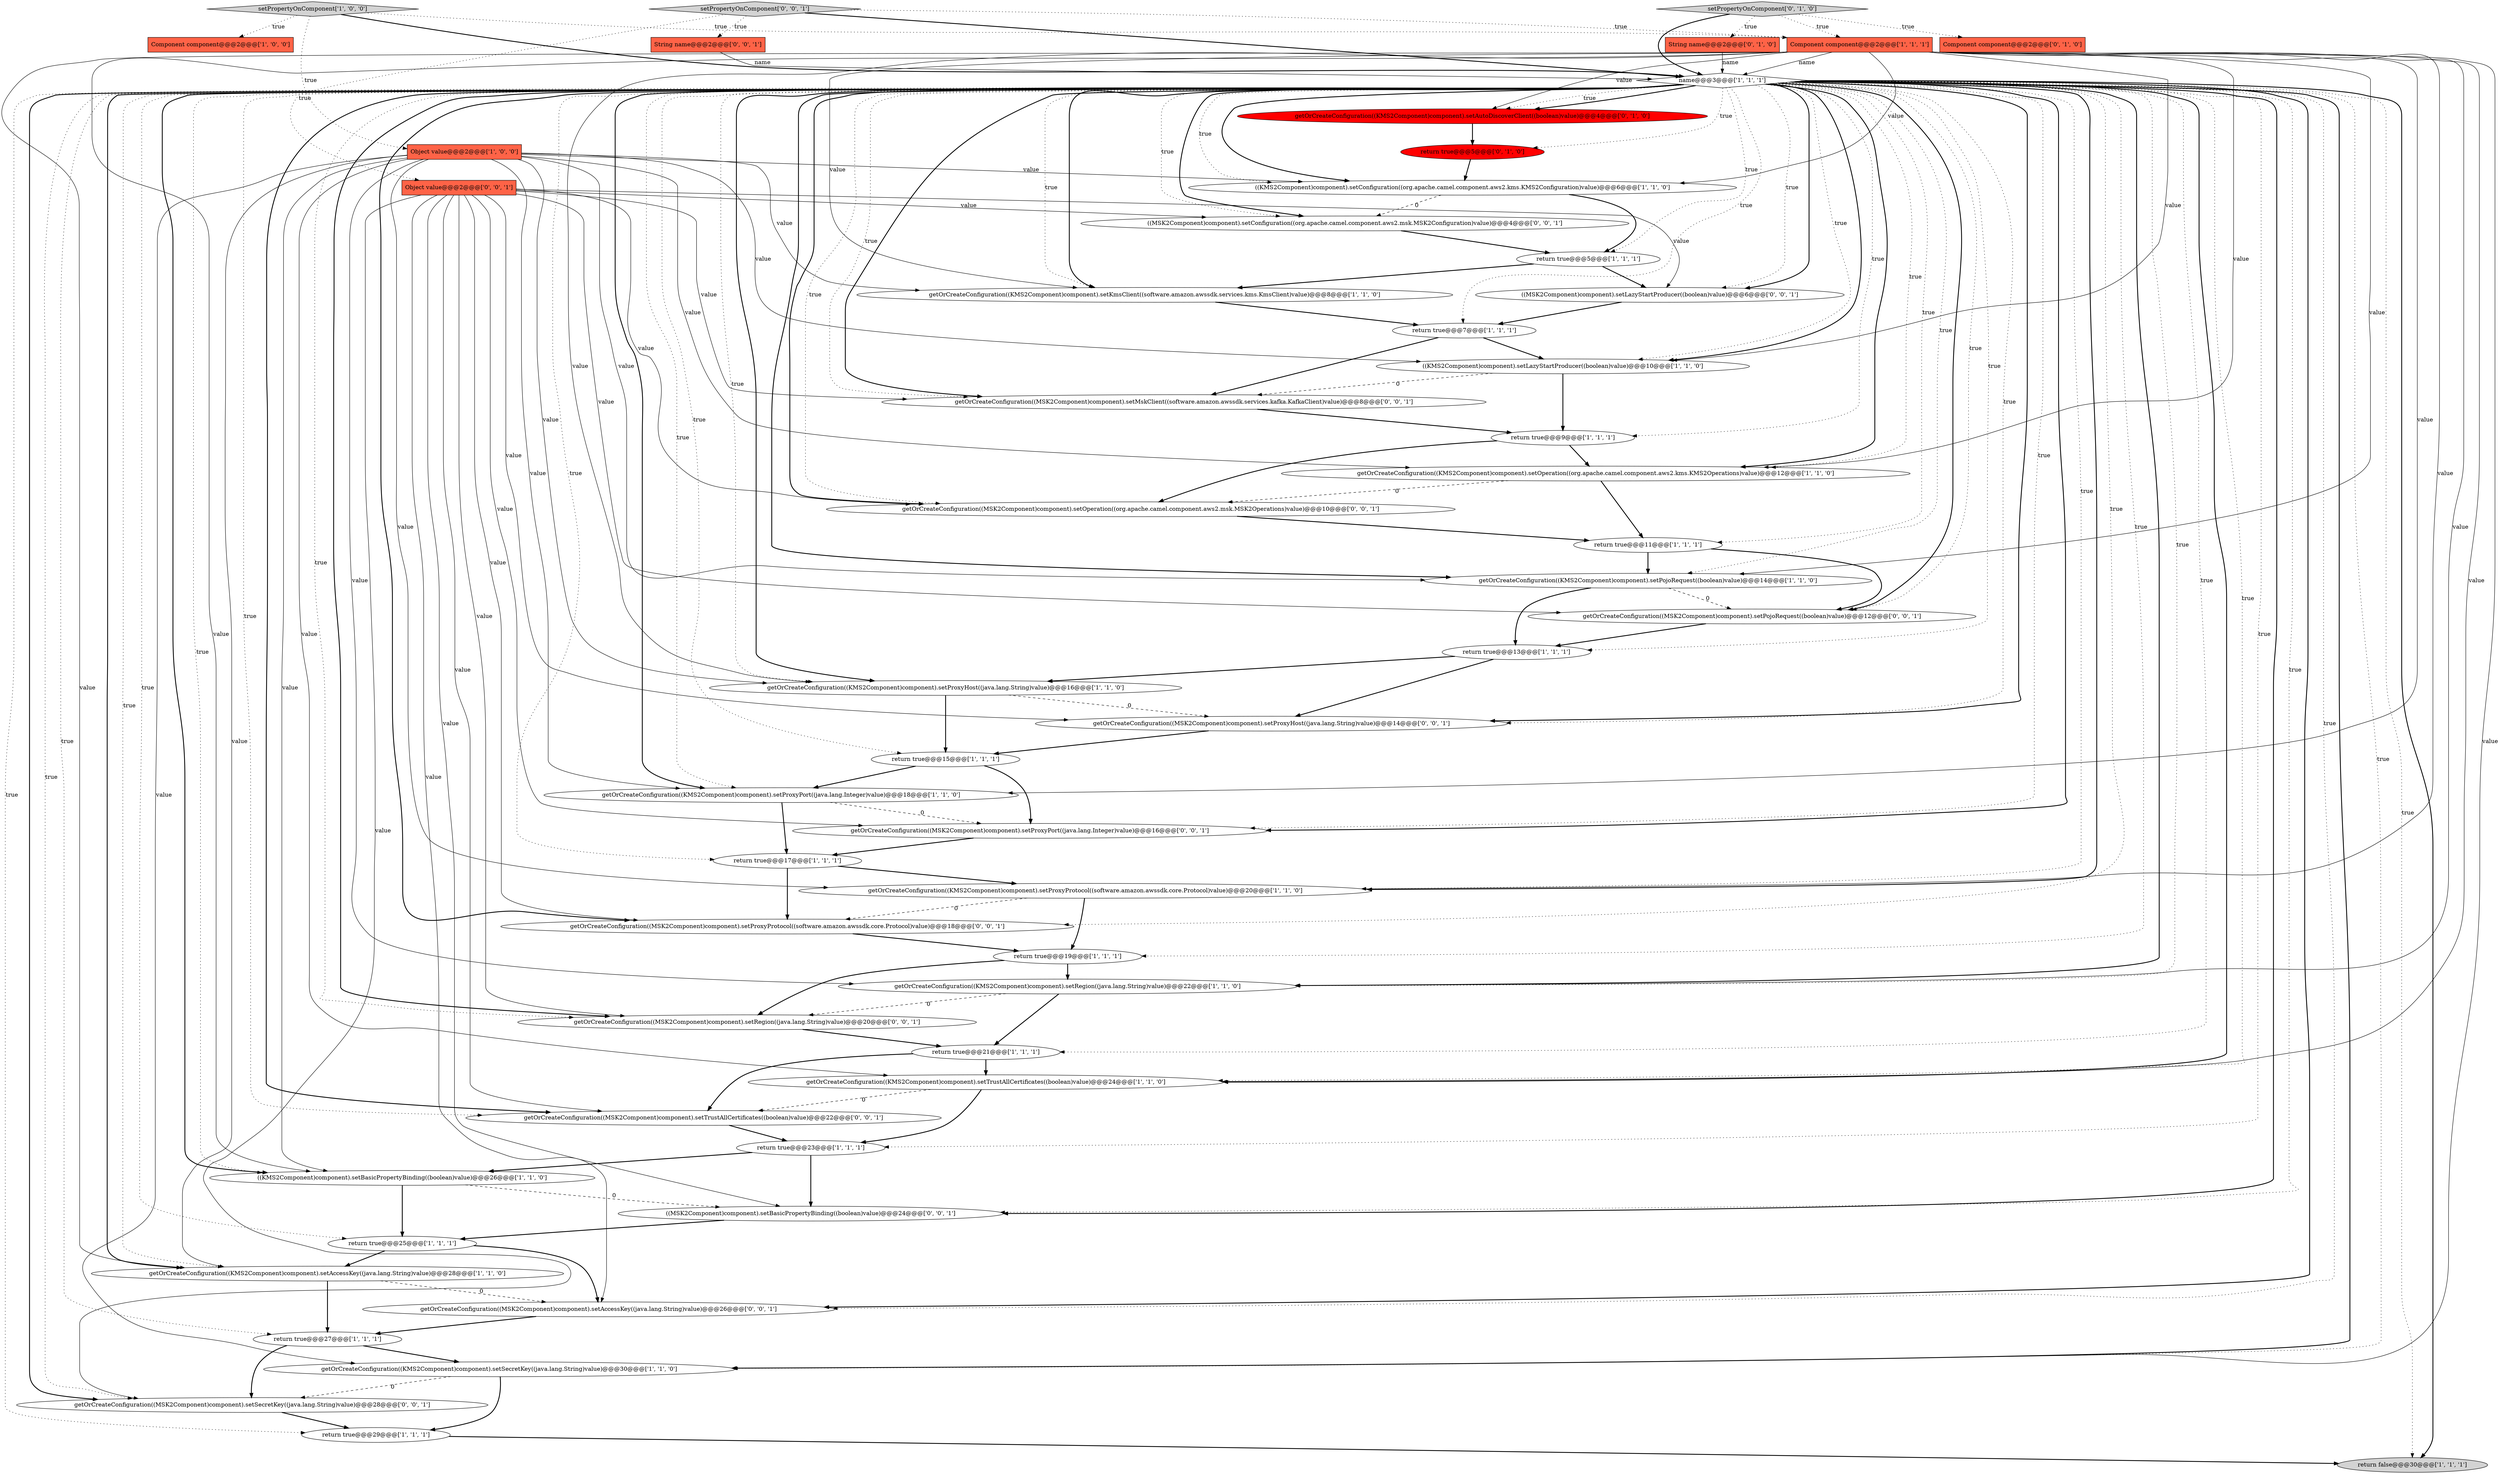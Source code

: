 digraph {
25 [style = filled, label = "getOrCreateConfiguration((KMS2Component)component).setProxyProtocol((software.amazon.awssdk.core.Protocol)value)@@@20@@@['1', '1', '0']", fillcolor = white, shape = ellipse image = "AAA0AAABBB1BBB"];
22 [style = filled, label = "setPropertyOnComponent['1', '0', '0']", fillcolor = lightgray, shape = diamond image = "AAA0AAABBB1BBB"];
18 [style = filled, label = "return true@@@21@@@['1', '1', '1']", fillcolor = white, shape = ellipse image = "AAA0AAABBB1BBB"];
24 [style = filled, label = "((KMS2Component)component).setLazyStartProducer((boolean)value)@@@10@@@['1', '1', '0']", fillcolor = white, shape = ellipse image = "AAA0AAABBB1BBB"];
8 [style = filled, label = "Component component@@@2@@@['1', '0', '0']", fillcolor = tomato, shape = box image = "AAA0AAABBB1BBB"];
49 [style = filled, label = "((MSK2Component)component).setBasicPropertyBinding((boolean)value)@@@24@@@['0', '0', '1']", fillcolor = white, shape = ellipse image = "AAA0AAABBB3BBB"];
42 [style = filled, label = "getOrCreateConfiguration((MSK2Component)component).setOperation((org.apache.camel.component.aws2.msk.MSK2Operations)value)@@@10@@@['0', '0', '1']", fillcolor = white, shape = ellipse image = "AAA0AAABBB3BBB"];
43 [style = filled, label = "getOrCreateConfiguration((MSK2Component)component).setTrustAllCertificates((boolean)value)@@@22@@@['0', '0', '1']", fillcolor = white, shape = ellipse image = "AAA0AAABBB3BBB"];
28 [style = filled, label = "Component component@@@2@@@['1', '1', '1']", fillcolor = tomato, shape = box image = "AAA0AAABBB1BBB"];
44 [style = filled, label = "((MSK2Component)component).setLazyStartProducer((boolean)value)@@@6@@@['0', '0', '1']", fillcolor = white, shape = ellipse image = "AAA0AAABBB3BBB"];
11 [style = filled, label = "return true@@@9@@@['1', '1', '1']", fillcolor = white, shape = ellipse image = "AAA0AAABBB1BBB"];
48 [style = filled, label = "getOrCreateConfiguration((MSK2Component)component).setSecretKey((java.lang.String)value)@@@28@@@['0', '0', '1']", fillcolor = white, shape = ellipse image = "AAA0AAABBB3BBB"];
32 [style = filled, label = "Component component@@@2@@@['0', '1', '0']", fillcolor = tomato, shape = box image = "AAA0AAABBB2BBB"];
0 [style = filled, label = "getOrCreateConfiguration((KMS2Component)component).setProxyHost((java.lang.String)value)@@@16@@@['1', '1', '0']", fillcolor = white, shape = ellipse image = "AAA0AAABBB1BBB"];
21 [style = filled, label = "return true@@@11@@@['1', '1', '1']", fillcolor = white, shape = ellipse image = "AAA0AAABBB1BBB"];
9 [style = filled, label = "getOrCreateConfiguration((KMS2Component)component).setProxyPort((java.lang.Integer)value)@@@18@@@['1', '1', '0']", fillcolor = white, shape = ellipse image = "AAA0AAABBB1BBB"];
5 [style = filled, label = "return true@@@17@@@['1', '1', '1']", fillcolor = white, shape = ellipse image = "AAA0AAABBB1BBB"];
45 [style = filled, label = "getOrCreateConfiguration((MSK2Component)component).setMskClient((software.amazon.awssdk.services.kafka.KafkaClient)value)@@@8@@@['0', '0', '1']", fillcolor = white, shape = ellipse image = "AAA0AAABBB3BBB"];
40 [style = filled, label = "getOrCreateConfiguration((MSK2Component)component).setProxyHost((java.lang.String)value)@@@14@@@['0', '0', '1']", fillcolor = white, shape = ellipse image = "AAA0AAABBB3BBB"];
4 [style = filled, label = "getOrCreateConfiguration((KMS2Component)component).setOperation((org.apache.camel.component.aws2.kms.KMS2Operations)value)@@@12@@@['1', '1', '0']", fillcolor = white, shape = ellipse image = "AAA0AAABBB1BBB"];
10 [style = filled, label = "return true@@@27@@@['1', '1', '1']", fillcolor = white, shape = ellipse image = "AAA0AAABBB1BBB"];
52 [style = filled, label = "getOrCreateConfiguration((MSK2Component)component).setProxyProtocol((software.amazon.awssdk.core.Protocol)value)@@@18@@@['0', '0', '1']", fillcolor = white, shape = ellipse image = "AAA0AAABBB3BBB"];
17 [style = filled, label = "getOrCreateConfiguration((KMS2Component)component).setTrustAllCertificates((boolean)value)@@@24@@@['1', '1', '0']", fillcolor = white, shape = ellipse image = "AAA0AAABBB1BBB"];
26 [style = filled, label = "getOrCreateConfiguration((KMS2Component)component).setRegion((java.lang.String)value)@@@22@@@['1', '1', '0']", fillcolor = white, shape = ellipse image = "AAA0AAABBB1BBB"];
37 [style = filled, label = "String name@@@2@@@['0', '0', '1']", fillcolor = tomato, shape = box image = "AAA0AAABBB3BBB"];
47 [style = filled, label = "((MSK2Component)component).setConfiguration((org.apache.camel.component.aws2.msk.MSK2Configuration)value)@@@4@@@['0', '0', '1']", fillcolor = white, shape = ellipse image = "AAA0AAABBB3BBB"];
27 [style = filled, label = "getOrCreateConfiguration((KMS2Component)component).setKmsClient((software.amazon.awssdk.services.kms.KmsClient)value)@@@8@@@['1', '1', '0']", fillcolor = white, shape = ellipse image = "AAA0AAABBB1BBB"];
50 [style = filled, label = "getOrCreateConfiguration((MSK2Component)component).setRegion((java.lang.String)value)@@@20@@@['0', '0', '1']", fillcolor = white, shape = ellipse image = "AAA0AAABBB3BBB"];
14 [style = filled, label = "return true@@@13@@@['1', '1', '1']", fillcolor = white, shape = ellipse image = "AAA0AAABBB1BBB"];
1 [style = filled, label = "name@@@3@@@['1', '1', '1']", fillcolor = white, shape = diamond image = "AAA0AAABBB1BBB"];
15 [style = filled, label = "return true@@@29@@@['1', '1', '1']", fillcolor = white, shape = ellipse image = "AAA0AAABBB1BBB"];
46 [style = filled, label = "Object value@@@2@@@['0', '0', '1']", fillcolor = tomato, shape = box image = "AAA0AAABBB3BBB"];
19 [style = filled, label = "return true@@@19@@@['1', '1', '1']", fillcolor = white, shape = ellipse image = "AAA0AAABBB1BBB"];
13 [style = filled, label = "return true@@@23@@@['1', '1', '1']", fillcolor = white, shape = ellipse image = "AAA0AAABBB1BBB"];
30 [style = filled, label = "return true@@@15@@@['1', '1', '1']", fillcolor = white, shape = ellipse image = "AAA0AAABBB1BBB"];
36 [style = filled, label = "return true@@@5@@@['0', '1', '0']", fillcolor = red, shape = ellipse image = "AAA1AAABBB2BBB"];
35 [style = filled, label = "getOrCreateConfiguration((KMS2Component)component).setAutoDiscoverClient((boolean)value)@@@4@@@['0', '1', '0']", fillcolor = red, shape = ellipse image = "AAA1AAABBB2BBB"];
29 [style = filled, label = "getOrCreateConfiguration((KMS2Component)component).setSecretKey((java.lang.String)value)@@@30@@@['1', '1', '0']", fillcolor = white, shape = ellipse image = "AAA0AAABBB1BBB"];
20 [style = filled, label = "((KMS2Component)component).setBasicPropertyBinding((boolean)value)@@@26@@@['1', '1', '0']", fillcolor = white, shape = ellipse image = "AAA0AAABBB1BBB"];
12 [style = filled, label = "return true@@@7@@@['1', '1', '1']", fillcolor = white, shape = ellipse image = "AAA0AAABBB1BBB"];
3 [style = filled, label = "return true@@@25@@@['1', '1', '1']", fillcolor = white, shape = ellipse image = "AAA0AAABBB1BBB"];
23 [style = filled, label = "Object value@@@2@@@['1', '0', '0']", fillcolor = tomato, shape = box image = "AAA0AAABBB1BBB"];
41 [style = filled, label = "setPropertyOnComponent['0', '0', '1']", fillcolor = lightgray, shape = diamond image = "AAA0AAABBB3BBB"];
33 [style = filled, label = "setPropertyOnComponent['0', '1', '0']", fillcolor = lightgray, shape = diamond image = "AAA0AAABBB2BBB"];
51 [style = filled, label = "getOrCreateConfiguration((MSK2Component)component).setAccessKey((java.lang.String)value)@@@26@@@['0', '0', '1']", fillcolor = white, shape = ellipse image = "AAA0AAABBB3BBB"];
16 [style = filled, label = "getOrCreateConfiguration((KMS2Component)component).setAccessKey((java.lang.String)value)@@@28@@@['1', '1', '0']", fillcolor = white, shape = ellipse image = "AAA0AAABBB1BBB"];
34 [style = filled, label = "String name@@@2@@@['0', '1', '0']", fillcolor = tomato, shape = box image = "AAA0AAABBB2BBB"];
31 [style = filled, label = "((KMS2Component)component).setConfiguration((org.apache.camel.component.aws2.kms.KMS2Configuration)value)@@@6@@@['1', '1', '0']", fillcolor = white, shape = ellipse image = "AAA0AAABBB1BBB"];
39 [style = filled, label = "getOrCreateConfiguration((MSK2Component)component).setProxyPort((java.lang.Integer)value)@@@16@@@['0', '0', '1']", fillcolor = white, shape = ellipse image = "AAA0AAABBB3BBB"];
38 [style = filled, label = "getOrCreateConfiguration((MSK2Component)component).setPojoRequest((boolean)value)@@@12@@@['0', '0', '1']", fillcolor = white, shape = ellipse image = "AAA0AAABBB3BBB"];
2 [style = filled, label = "getOrCreateConfiguration((KMS2Component)component).setPojoRequest((boolean)value)@@@14@@@['1', '1', '0']", fillcolor = white, shape = ellipse image = "AAA0AAABBB1BBB"];
7 [style = filled, label = "return true@@@5@@@['1', '1', '1']", fillcolor = white, shape = ellipse image = "AAA0AAABBB1BBB"];
6 [style = filled, label = "return false@@@30@@@['1', '1', '1']", fillcolor = lightgray, shape = ellipse image = "AAA0AAABBB1BBB"];
9->39 [style = dashed, label="0"];
0->30 [style = bold, label=""];
1->39 [style = dotted, label="true"];
29->15 [style = bold, label=""];
12->45 [style = bold, label=""];
47->7 [style = bold, label=""];
33->28 [style = dotted, label="true"];
1->27 [style = bold, label=""];
1->31 [style = dotted, label="true"];
1->21 [style = dotted, label="true"];
1->20 [style = bold, label=""];
28->29 [style = solid, label="value"];
13->49 [style = bold, label=""];
3->16 [style = bold, label=""];
51->10 [style = bold, label=""];
23->4 [style = solid, label="value"];
21->2 [style = bold, label=""];
21->38 [style = bold, label=""];
1->3 [style = dotted, label="true"];
26->50 [style = dashed, label="0"];
1->13 [style = dotted, label="true"];
34->1 [style = solid, label="name"];
46->45 [style = solid, label="value"];
24->11 [style = bold, label=""];
37->1 [style = solid, label="name"];
1->12 [style = dotted, label="true"];
2->14 [style = bold, label=""];
25->19 [style = bold, label=""];
9->5 [style = bold, label=""];
1->6 [style = dotted, label="true"];
1->44 [style = dotted, label="true"];
1->0 [style = dotted, label="true"];
42->21 [style = bold, label=""];
1->31 [style = bold, label=""];
28->26 [style = solid, label="value"];
1->27 [style = dotted, label="true"];
1->38 [style = bold, label=""];
28->20 [style = solid, label="value"];
25->52 [style = dashed, label="0"];
23->2 [style = solid, label="value"];
1->4 [style = bold, label=""];
1->35 [style = dotted, label="true"];
1->45 [style = dotted, label="true"];
22->23 [style = dotted, label="true"];
27->12 [style = bold, label=""];
1->44 [style = bold, label=""];
41->46 [style = dotted, label="true"];
1->50 [style = bold, label=""];
17->43 [style = dashed, label="0"];
33->32 [style = dotted, label="true"];
23->25 [style = solid, label="value"];
50->18 [style = bold, label=""];
23->27 [style = solid, label="value"];
41->28 [style = dotted, label="true"];
36->31 [style = bold, label=""];
4->21 [style = bold, label=""];
1->43 [style = dotted, label="true"];
23->31 [style = solid, label="value"];
28->4 [style = solid, label="value"];
1->42 [style = bold, label=""];
1->35 [style = bold, label=""];
1->49 [style = bold, label=""];
10->48 [style = bold, label=""];
1->4 [style = dotted, label="true"];
1->0 [style = bold, label=""];
20->3 [style = bold, label=""];
3->51 [style = bold, label=""];
52->19 [style = bold, label=""];
44->12 [style = bold, label=""];
28->1 [style = solid, label="name"];
23->0 [style = solid, label="value"];
1->30 [style = dotted, label="true"];
5->25 [style = bold, label=""];
1->17 [style = bold, label=""];
45->11 [style = bold, label=""];
16->51 [style = dashed, label="0"];
1->18 [style = dotted, label="true"];
1->40 [style = dotted, label="true"];
46->50 [style = solid, label="value"];
1->42 [style = dotted, label="true"];
43->13 [style = bold, label=""];
1->26 [style = dotted, label="true"];
20->49 [style = dashed, label="0"];
24->45 [style = dashed, label="0"];
28->16 [style = solid, label="value"];
1->16 [style = bold, label=""];
1->15 [style = dotted, label="true"];
19->26 [style = bold, label=""];
1->51 [style = bold, label=""];
28->35 [style = solid, label="value"];
5->52 [style = bold, label=""];
49->3 [style = bold, label=""];
46->40 [style = solid, label="value"];
1->51 [style = dotted, label="true"];
1->45 [style = bold, label=""];
28->31 [style = solid, label="value"];
7->44 [style = bold, label=""];
1->39 [style = bold, label=""];
1->10 [style = dotted, label="true"];
28->0 [style = solid, label="value"];
46->52 [style = solid, label="value"];
1->17 [style = dotted, label="true"];
1->52 [style = bold, label=""];
39->5 [style = bold, label=""];
1->48 [style = bold, label=""];
11->4 [style = bold, label=""];
23->17 [style = solid, label="value"];
1->48 [style = dotted, label="true"];
30->9 [style = bold, label=""];
23->24 [style = solid, label="value"];
19->50 [style = bold, label=""];
41->37 [style = dotted, label="true"];
12->24 [style = bold, label=""];
46->47 [style = solid, label="value"];
1->19 [style = dotted, label="true"];
31->7 [style = bold, label=""];
1->9 [style = bold, label=""];
29->48 [style = dashed, label="0"];
1->6 [style = bold, label=""];
23->20 [style = solid, label="value"];
46->39 [style = solid, label="value"];
28->9 [style = solid, label="value"];
1->9 [style = dotted, label="true"];
28->2 [style = solid, label="value"];
1->47 [style = dotted, label="true"];
46->49 [style = solid, label="value"];
40->30 [style = bold, label=""];
1->16 [style = dotted, label="true"];
1->2 [style = bold, label=""];
23->29 [style = solid, label="value"];
17->13 [style = bold, label=""];
22->1 [style = bold, label=""];
1->29 [style = bold, label=""];
1->38 [style = dotted, label="true"];
46->43 [style = solid, label="value"];
1->25 [style = bold, label=""];
1->20 [style = dotted, label="true"];
31->47 [style = dashed, label="0"];
1->25 [style = dotted, label="true"];
28->17 [style = solid, label="value"];
16->10 [style = bold, label=""];
1->40 [style = bold, label=""];
1->43 [style = bold, label=""];
23->16 [style = solid, label="value"];
1->11 [style = dotted, label="true"];
46->48 [style = solid, label="value"];
1->24 [style = dotted, label="true"];
33->34 [style = dotted, label="true"];
22->28 [style = dotted, label="true"];
18->17 [style = bold, label=""];
28->24 [style = solid, label="value"];
15->6 [style = bold, label=""];
33->1 [style = bold, label=""];
1->14 [style = dotted, label="true"];
11->42 [style = bold, label=""];
41->1 [style = bold, label=""];
1->26 [style = bold, label=""];
28->27 [style = solid, label="value"];
2->38 [style = dashed, label="0"];
1->52 [style = dotted, label="true"];
38->14 [style = bold, label=""];
28->25 [style = solid, label="value"];
23->26 [style = solid, label="value"];
1->7 [style = dotted, label="true"];
1->49 [style = dotted, label="true"];
1->29 [style = dotted, label="true"];
46->38 [style = solid, label="value"];
22->8 [style = dotted, label="true"];
1->36 [style = dotted, label="true"];
1->47 [style = bold, label=""];
46->44 [style = solid, label="value"];
14->0 [style = bold, label=""];
10->29 [style = bold, label=""];
18->43 [style = bold, label=""];
1->24 [style = bold, label=""];
46->42 [style = solid, label="value"];
1->50 [style = dotted, label="true"];
48->15 [style = bold, label=""];
7->27 [style = bold, label=""];
4->42 [style = dashed, label="0"];
30->39 [style = bold, label=""];
23->9 [style = solid, label="value"];
35->36 [style = bold, label=""];
1->2 [style = dotted, label="true"];
0->40 [style = dashed, label="0"];
46->51 [style = solid, label="value"];
14->40 [style = bold, label=""];
1->5 [style = dotted, label="true"];
26->18 [style = bold, label=""];
13->20 [style = bold, label=""];
}
